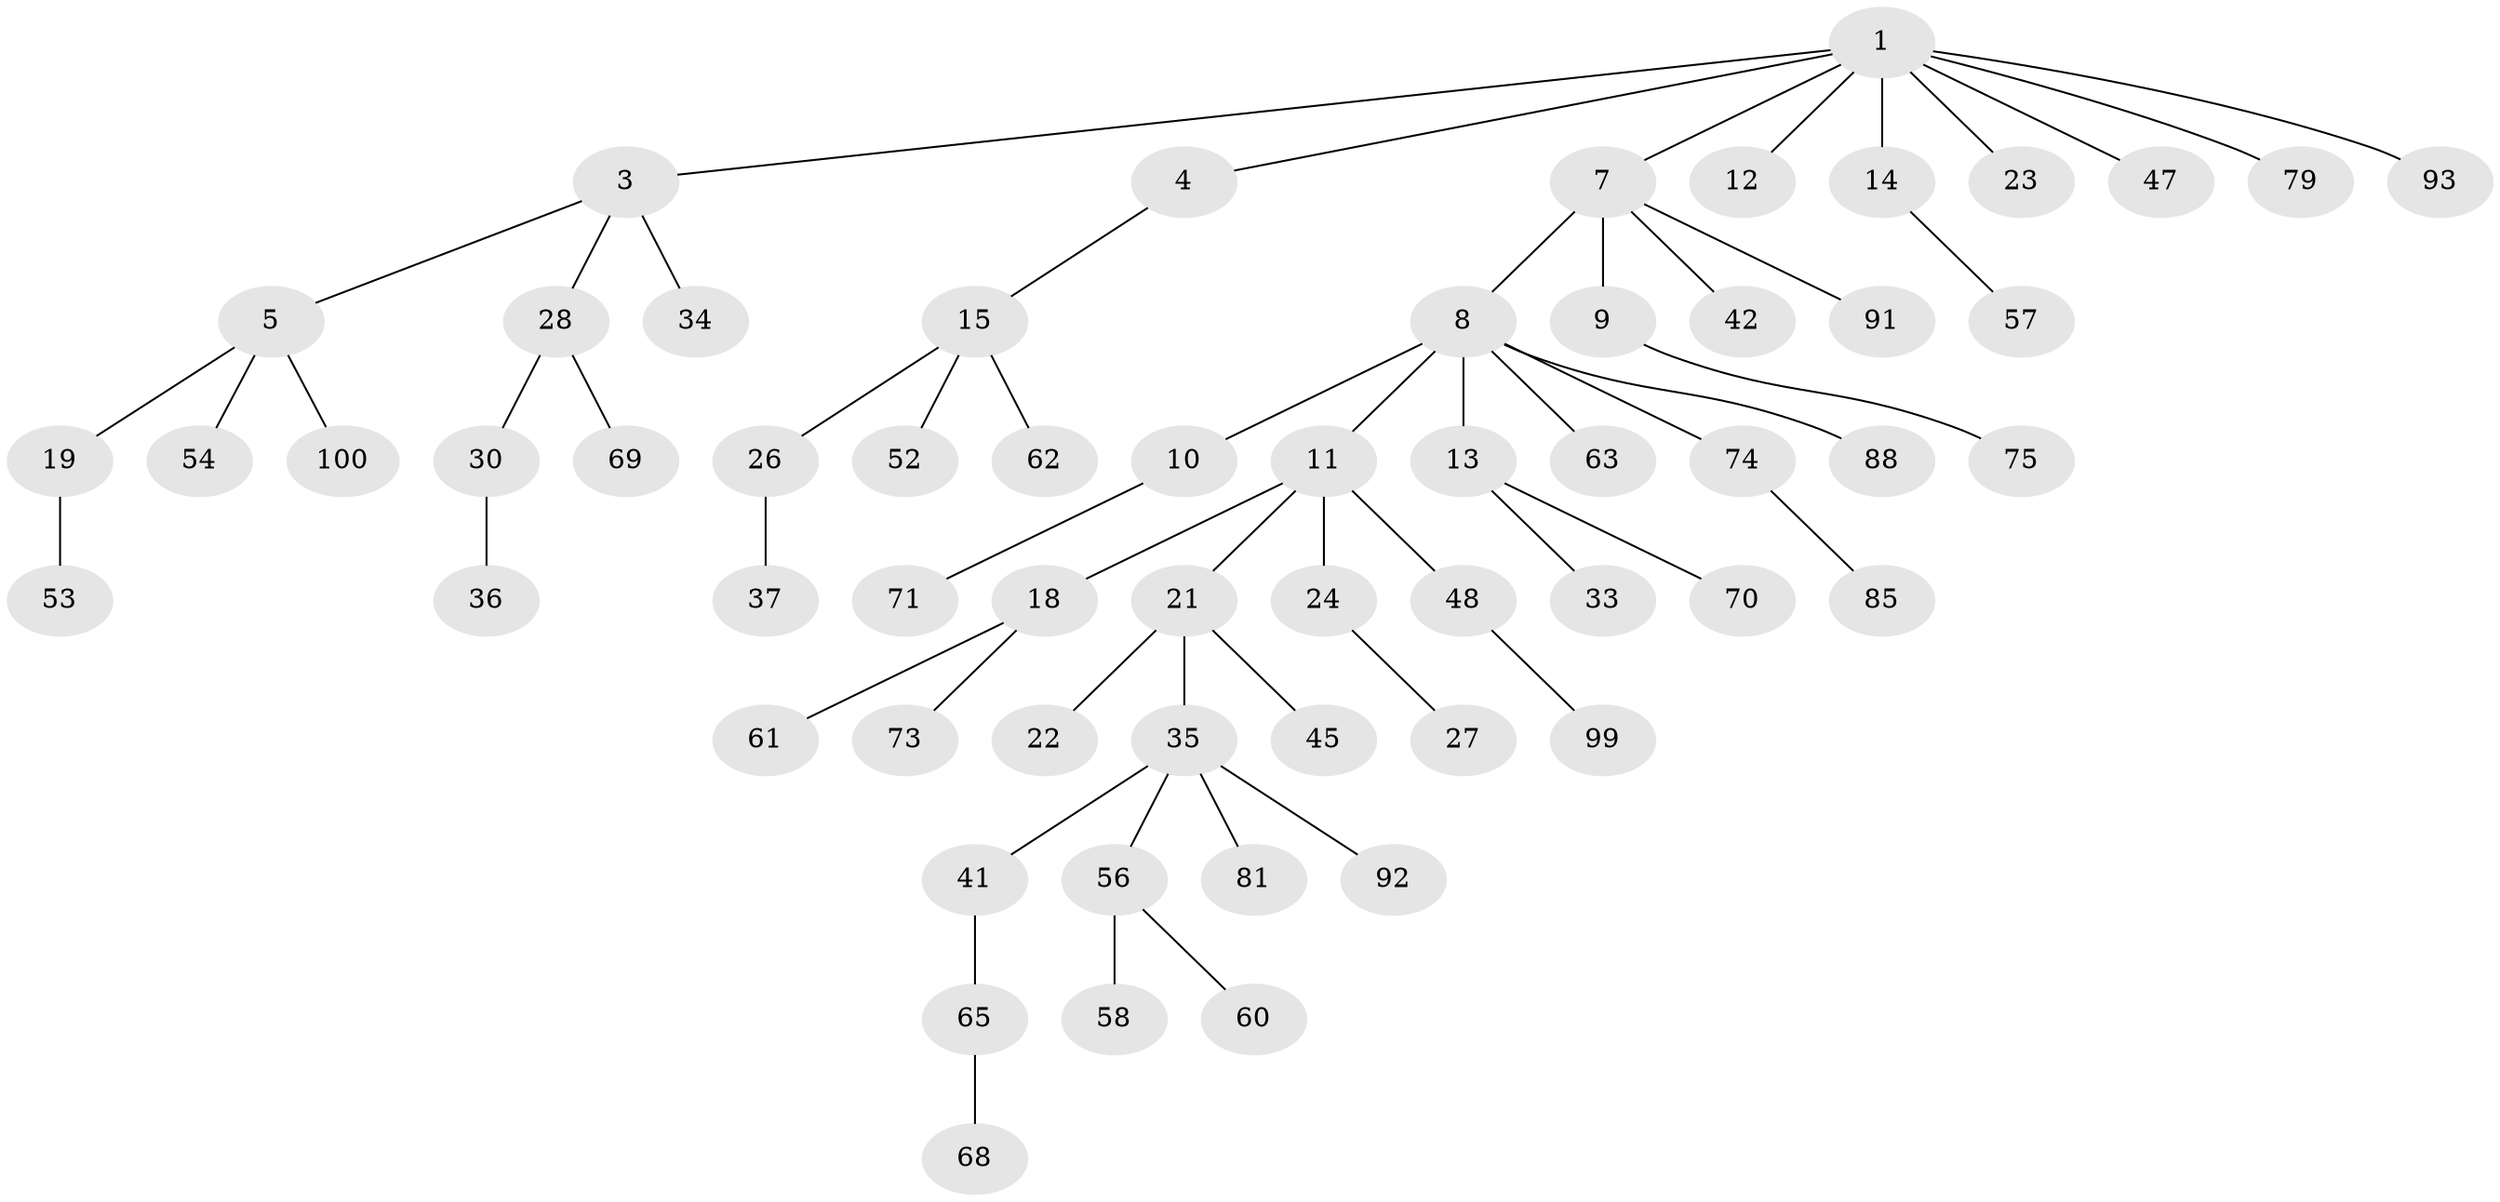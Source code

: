 // original degree distribution, {5: 0.0594059405940594, 6: 0.019801980198019802, 4: 0.0594059405940594, 2: 0.26732673267326734, 1: 0.5148514851485149, 7: 0.009900990099009901, 3: 0.06930693069306931}
// Generated by graph-tools (version 1.1) at 2025/19/03/04/25 18:19:18]
// undirected, 60 vertices, 59 edges
graph export_dot {
graph [start="1"]
  node [color=gray90,style=filled];
  1 [super="+2"];
  3;
  4;
  5 [super="+6"];
  7 [super="+16"];
  8;
  9 [super="+59"];
  10;
  11;
  12;
  13;
  14;
  15 [super="+17+39+98"];
  18 [super="+32+20+31+38"];
  19;
  21;
  22;
  23;
  24 [super="+95"];
  26;
  27;
  28 [super="+82+51+29"];
  30;
  33;
  34 [super="+43"];
  35 [super="+55"];
  36;
  37;
  41 [super="+96"];
  42;
  45 [super="+84+49"];
  47 [super="+97"];
  48 [super="+50"];
  52;
  53;
  54;
  56;
  57;
  58;
  60;
  61;
  62 [super="+77+87"];
  63 [super="+66"];
  65;
  68;
  69;
  70 [super="+80"];
  71;
  73 [super="+86"];
  74;
  75;
  79;
  81;
  85;
  88;
  91;
  92;
  93;
  99;
  100;
  1 -- 3;
  1 -- 4;
  1 -- 7;
  1 -- 93;
  1 -- 23;
  1 -- 12;
  1 -- 47;
  1 -- 14;
  1 -- 79;
  3 -- 5;
  3 -- 28;
  3 -- 34;
  4 -- 15;
  5 -- 19;
  5 -- 54;
  5 -- 100;
  7 -- 8;
  7 -- 9;
  7 -- 42;
  7 -- 91;
  8 -- 10;
  8 -- 11;
  8 -- 13;
  8 -- 63;
  8 -- 74;
  8 -- 88;
  9 -- 75;
  10 -- 71;
  11 -- 18;
  11 -- 21;
  11 -- 24;
  11 -- 48;
  13 -- 33;
  13 -- 70;
  14 -- 57;
  15 -- 26;
  15 -- 52;
  15 -- 62;
  18 -- 73;
  18 -- 61;
  19 -- 53;
  21 -- 22;
  21 -- 35;
  21 -- 45;
  24 -- 27;
  26 -- 37;
  28 -- 30;
  28 -- 69;
  30 -- 36;
  35 -- 41;
  35 -- 56;
  35 -- 81;
  35 -- 92;
  41 -- 65;
  48 -- 99;
  56 -- 58;
  56 -- 60;
  65 -- 68;
  74 -- 85;
}

